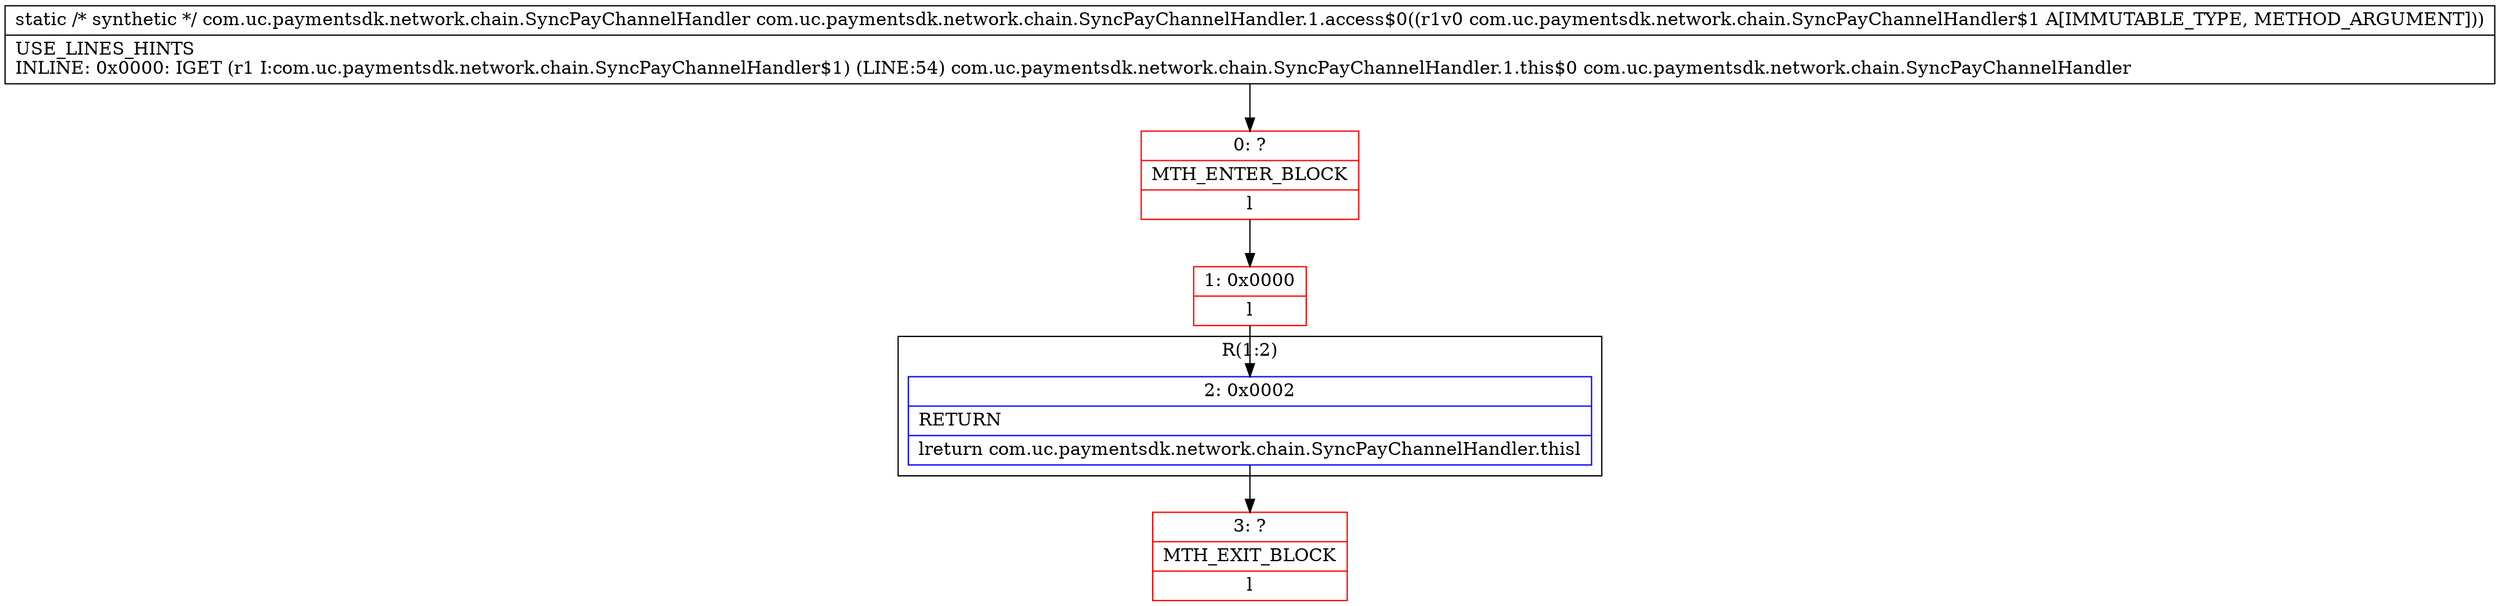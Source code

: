 digraph "CFG forcom.uc.paymentsdk.network.chain.SyncPayChannelHandler.1.access$0(Lcom\/uc\/paymentsdk\/network\/chain\/SyncPayChannelHandler$1;)Lcom\/uc\/paymentsdk\/network\/chain\/SyncPayChannelHandler;" {
subgraph cluster_Region_1383041676 {
label = "R(1:2)";
node [shape=record,color=blue];
Node_2 [shape=record,label="{2\:\ 0x0002|RETURN\l|lreturn com.uc.paymentsdk.network.chain.SyncPayChannelHandler.thisl}"];
}
Node_0 [shape=record,color=red,label="{0\:\ ?|MTH_ENTER_BLOCK\l|l}"];
Node_1 [shape=record,color=red,label="{1\:\ 0x0000|l}"];
Node_3 [shape=record,color=red,label="{3\:\ ?|MTH_EXIT_BLOCK\l|l}"];
MethodNode[shape=record,label="{static \/* synthetic *\/ com.uc.paymentsdk.network.chain.SyncPayChannelHandler com.uc.paymentsdk.network.chain.SyncPayChannelHandler.1.access$0((r1v0 com.uc.paymentsdk.network.chain.SyncPayChannelHandler$1 A[IMMUTABLE_TYPE, METHOD_ARGUMENT]))  | USE_LINES_HINTS\lINLINE: 0x0000: IGET (r1 I:com.uc.paymentsdk.network.chain.SyncPayChannelHandler$1) (LINE:54) com.uc.paymentsdk.network.chain.SyncPayChannelHandler.1.this$0 com.uc.paymentsdk.network.chain.SyncPayChannelHandler\l}"];
MethodNode -> Node_0;
Node_2 -> Node_3;
Node_0 -> Node_1;
Node_1 -> Node_2;
}

